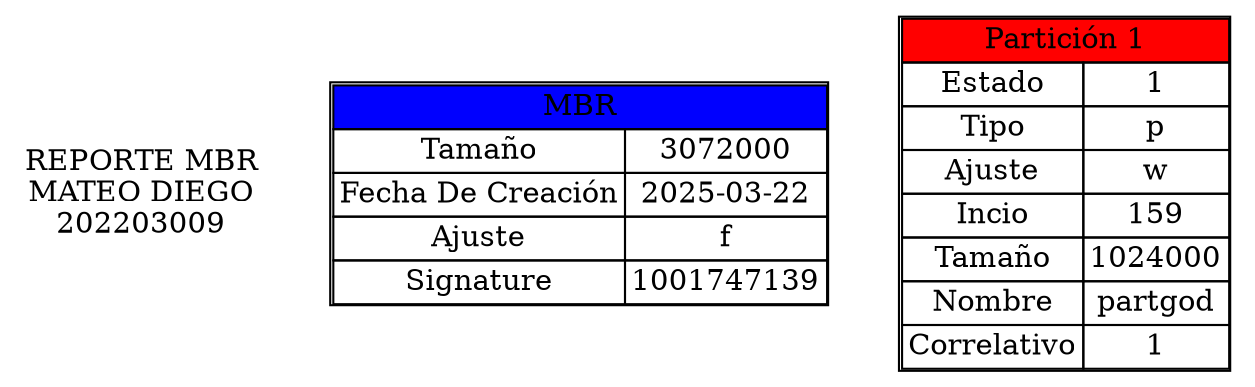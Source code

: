 digraph G {
node [shape=plaintext];
fontname="Courier New";
title [label="REPORTE MBR
MATEO DIEGO
202203009"];
mbrTable [label=<
<table border='1' cellborder='1' cellspacing='0'>
<tr><td bgcolor="blue" colspan='2'>MBR</td></tr>
<tr><td>Tamaño</td><td>3072000</td></tr>
<tr><td>Fecha De Creación</td><td>2025-03-22</td></tr>
<tr><td>Ajuste</td><td>f</td></tr>
<tr><td>Signature</td><td>1001747139</td></tr>
</table>
>];
PA1 [label=<
<table border='1' cellborder='1' cellspacing='0'>
<tr><td bgcolor="red" colspan='2'>Partición 1</td></tr>
<tr><td>Estado</td><td>1</td></tr>
<tr><td>Tipo</td><td>p</td></tr>
<tr><td>Ajuste</td><td>w</td></tr>
<tr><td>Incio</td><td>159</td></tr>
<tr><td>Tamaño</td><td>1024000</td></tr>
<tr><td>Nombre</td><td>partgod</td></tr>
<tr><td>Correlativo</td><td>1</td></tr>
</table>
>];
}
